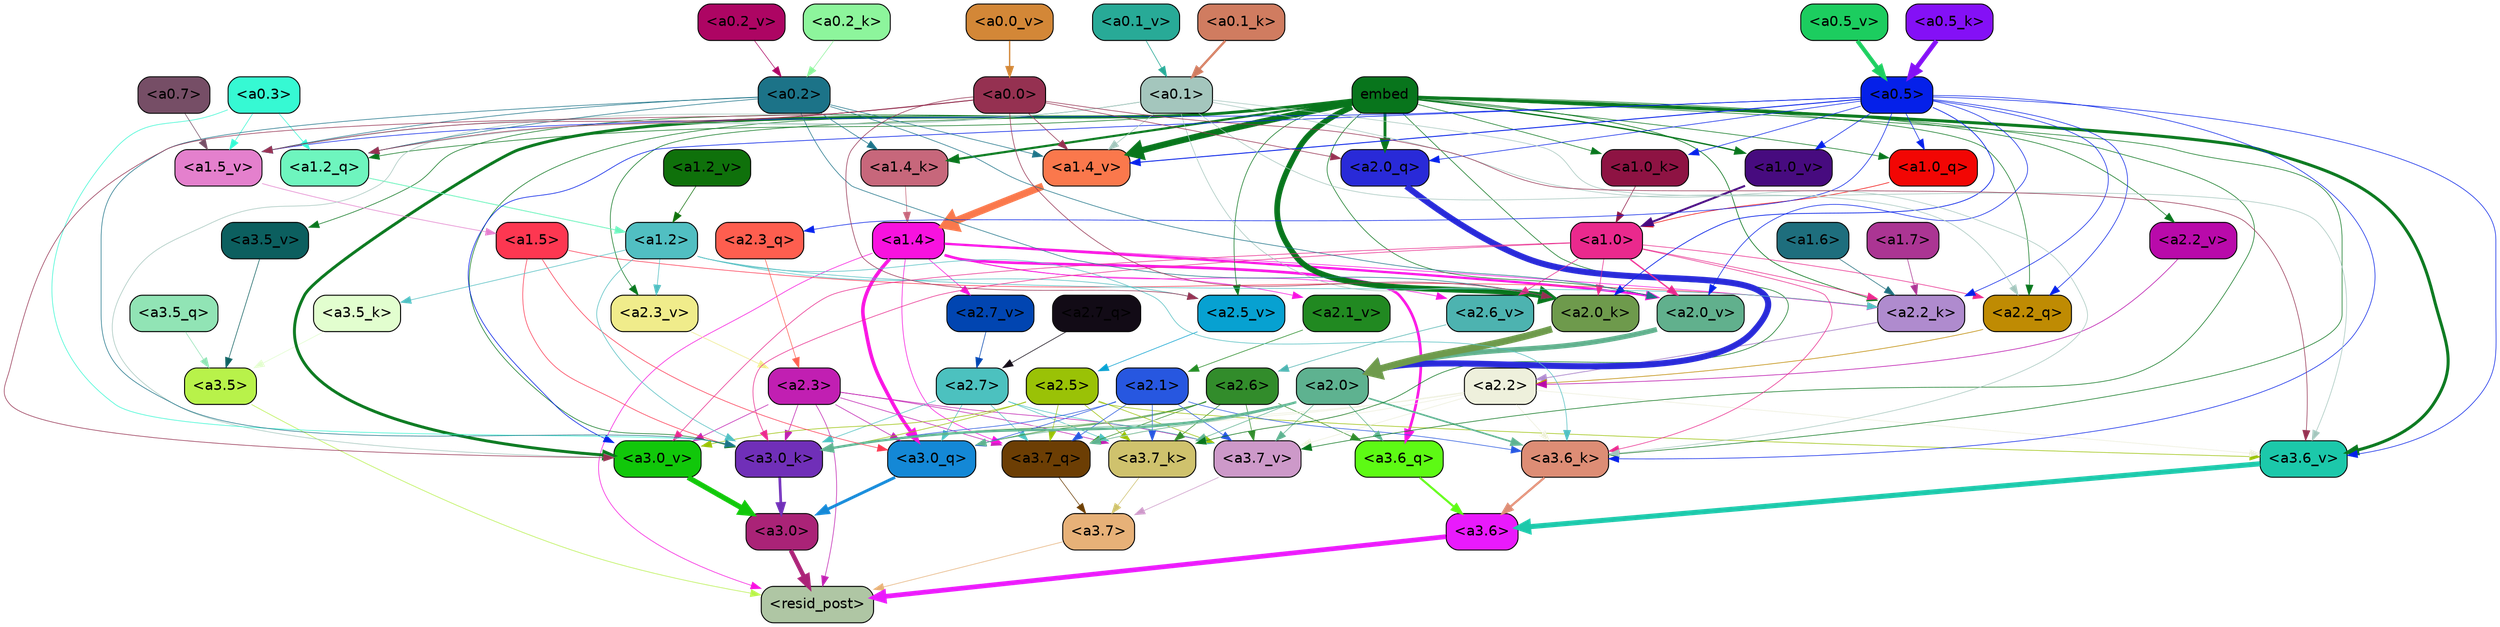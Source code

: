 strict digraph "" {
	graph [bgcolor=transparent,
		layout=dot,
		overlap=false,
		splines=true
	];
	"<a3.7>"	[color=black,
		fillcolor="#e7b178",
		fontname=Helvetica,
		shape=box,
		style="filled, rounded"];
	"<resid_post>"	[color=black,
		fillcolor="#afc6a4",
		fontname=Helvetica,
		shape=box,
		style="filled, rounded"];
	"<a3.7>" -> "<resid_post>"	[color="#e7b178",
		penwidth=0.6];
	"<a3.6>"	[color=black,
		fillcolor="#e91afc",
		fontname=Helvetica,
		shape=box,
		style="filled, rounded"];
	"<a3.6>" -> "<resid_post>"	[color="#e91afc",
		penwidth=4.6696330308914185];
	"<a3.5>"	[color=black,
		fillcolor="#b8f24a",
		fontname=Helvetica,
		shape=box,
		style="filled, rounded"];
	"<a3.5>" -> "<resid_post>"	[color="#b8f24a",
		penwidth=0.6];
	"<a3.0>"	[color=black,
		fillcolor="#aa2377",
		fontname=Helvetica,
		shape=box,
		style="filled, rounded"];
	"<a3.0>" -> "<resid_post>"	[color="#aa2377",
		penwidth=4.282557368278503];
	"<a2.3>"	[color=black,
		fillcolor="#c11fb2",
		fontname=Helvetica,
		shape=box,
		style="filled, rounded"];
	"<a2.3>" -> "<resid_post>"	[color="#c11fb2",
		penwidth=0.6];
	"<a3.7_q>"	[color=black,
		fillcolor="#6c3e04",
		fontname=Helvetica,
		shape=box,
		style="filled, rounded"];
	"<a2.3>" -> "<a3.7_q>"	[color="#c11fb2",
		penwidth=0.6];
	"<a3.0_q>"	[color=black,
		fillcolor="#1488d6",
		fontname=Helvetica,
		shape=box,
		style="filled, rounded"];
	"<a2.3>" -> "<a3.0_q>"	[color="#c11fb2",
		penwidth=0.6];
	"<a3.7_k>"	[color=black,
		fillcolor="#cfc26d",
		fontname=Helvetica,
		shape=box,
		style="filled, rounded"];
	"<a2.3>" -> "<a3.7_k>"	[color="#c11fb2",
		penwidth=0.6];
	"<a3.0_k>"	[color=black,
		fillcolor="#702fb8",
		fontname=Helvetica,
		shape=box,
		style="filled, rounded"];
	"<a2.3>" -> "<a3.0_k>"	[color="#c11fb2",
		penwidth=0.6];
	"<a3.7_v>"	[color=black,
		fillcolor="#cd99c9",
		fontname=Helvetica,
		shape=box,
		style="filled, rounded"];
	"<a2.3>" -> "<a3.7_v>"	[color="#c11fb2",
		penwidth=0.6];
	"<a3.0_v>"	[color=black,
		fillcolor="#11c70a",
		fontname=Helvetica,
		shape=box,
		style="filled, rounded"];
	"<a2.3>" -> "<a3.0_v>"	[color="#c11fb2",
		penwidth=0.6];
	"<a1.4>"	[color=black,
		fillcolor="#f812df",
		fontname=Helvetica,
		shape=box,
		style="filled, rounded"];
	"<a1.4>" -> "<resid_post>"	[color="#f812df",
		penwidth=0.6];
	"<a1.4>" -> "<a3.7_q>"	[color="#f812df",
		penwidth=0.6];
	"<a3.6_q>"	[color=black,
		fillcolor="#5dfa14",
		fontname=Helvetica,
		shape=box,
		style="filled, rounded"];
	"<a1.4>" -> "<a3.6_q>"	[color="#f812df",
		penwidth=2.6073555648326874];
	"<a1.4>" -> "<a3.0_q>"	[color="#f812df",
		penwidth=3.4971605762839317];
	"<a2.2_k>"	[color=black,
		fillcolor="#af8bce",
		fontname=Helvetica,
		shape=box,
		style="filled, rounded"];
	"<a1.4>" -> "<a2.2_k>"	[color="#f812df",
		penwidth=0.6];
	"<a2.7_v>"	[color=black,
		fillcolor="#0145b1",
		fontname=Helvetica,
		shape=box,
		style="filled, rounded"];
	"<a1.4>" -> "<a2.7_v>"	[color="#f812df",
		penwidth=0.6];
	"<a2.6_v>"	[color=black,
		fillcolor="#4db3b0",
		fontname=Helvetica,
		shape=box,
		style="filled, rounded"];
	"<a1.4>" -> "<a2.6_v>"	[color="#f812df",
		penwidth=0.6];
	"<a2.1_v>"	[color=black,
		fillcolor="#218921",
		fontname=Helvetica,
		shape=box,
		style="filled, rounded"];
	"<a1.4>" -> "<a2.1_v>"	[color="#f812df",
		penwidth=0.6];
	"<a2.0_v>"	[color=black,
		fillcolor="#61b08d",
		fontname=Helvetica,
		shape=box,
		style="filled, rounded"];
	"<a1.4>" -> "<a2.0_v>"	[color="#f812df",
		penwidth=2.268670678138733];
	"<a3.7_q>" -> "<a3.7>"	[color="#6c3e04",
		penwidth=0.6];
	"<a3.6_q>" -> "<a3.6>"	[color="#5dfa14",
		penwidth=2.03758105635643];
	"<a3.5_q>"	[color=black,
		fillcolor="#91e4b5",
		fontname=Helvetica,
		shape=box,
		style="filled, rounded"];
	"<a3.5_q>" -> "<a3.5>"	[color="#91e4b5",
		penwidth=0.6];
	"<a3.0_q>" -> "<a3.0>"	[color="#1488d6",
		penwidth=2.8638100624084473];
	"<a3.7_k>" -> "<a3.7>"	[color="#cfc26d",
		penwidth=0.6];
	"<a3.6_k>"	[color=black,
		fillcolor="#dd8d75",
		fontname=Helvetica,
		shape=box,
		style="filled, rounded"];
	"<a3.6_k>" -> "<a3.6>"	[color="#dd8d75",
		penwidth=2.174198240041733];
	"<a3.5_k>"	[color=black,
		fillcolor="#e2fecf",
		fontname=Helvetica,
		shape=box,
		style="filled, rounded"];
	"<a3.5_k>" -> "<a3.5>"	[color="#e2fecf",
		penwidth=0.6];
	"<a3.0_k>" -> "<a3.0>"	[color="#702fb8",
		penwidth=2.6274144649505615];
	"<a3.7_v>" -> "<a3.7>"	[color="#cd99c9",
		penwidth=0.6];
	"<a3.6_v>"	[color=black,
		fillcolor="#1cc8aa",
		fontname=Helvetica,
		shape=box,
		style="filled, rounded"];
	"<a3.6_v>" -> "<a3.6>"	[color="#1cc8aa",
		penwidth=5.002329230308533];
	"<a3.5_v>"	[color=black,
		fillcolor="#0c5f5f",
		fontname=Helvetica,
		shape=box,
		style="filled, rounded"];
	"<a3.5_v>" -> "<a3.5>"	[color="#0c5f5f",
		penwidth=0.6];
	"<a3.0_v>" -> "<a3.0>"	[color="#11c70a",
		penwidth=5.188832879066467];
	"<a2.7>"	[color=black,
		fillcolor="#4cc1bf",
		fontname=Helvetica,
		shape=box,
		style="filled, rounded"];
	"<a2.7>" -> "<a3.7_q>"	[color="#4cc1bf",
		penwidth=0.6];
	"<a2.7>" -> "<a3.0_q>"	[color="#4cc1bf",
		penwidth=0.6];
	"<a2.7>" -> "<a3.7_k>"	[color="#4cc1bf",
		penwidth=0.6];
	"<a2.7>" -> "<a3.0_k>"	[color="#4cc1bf",
		penwidth=0.6];
	"<a2.7>" -> "<a3.7_v>"	[color="#4cc1bf",
		penwidth=0.6];
	"<a2.6>"	[color=black,
		fillcolor="#328c2b",
		fontname=Helvetica,
		shape=box,
		style="filled, rounded"];
	"<a2.6>" -> "<a3.7_q>"	[color="#328c2b",
		penwidth=0.6];
	"<a2.6>" -> "<a3.6_q>"	[color="#328c2b",
		penwidth=0.6];
	"<a2.6>" -> "<a3.0_q>"	[color="#328c2b",
		penwidth=0.6];
	"<a2.6>" -> "<a3.7_k>"	[color="#328c2b",
		penwidth=0.6];
	"<a2.6>" -> "<a3.0_k>"	[color="#328c2b",
		penwidth=0.6];
	"<a2.6>" -> "<a3.7_v>"	[color="#328c2b",
		penwidth=0.6];
	"<a2.5>"	[color=black,
		fillcolor="#9ac206",
		fontname=Helvetica,
		shape=box,
		style="filled, rounded"];
	"<a2.5>" -> "<a3.7_q>"	[color="#9ac206",
		penwidth=0.6];
	"<a2.5>" -> "<a3.7_k>"	[color="#9ac206",
		penwidth=0.6];
	"<a2.5>" -> "<a3.0_k>"	[color="#9ac206",
		penwidth=0.6];
	"<a2.5>" -> "<a3.7_v>"	[color="#9ac206",
		penwidth=0.6];
	"<a2.5>" -> "<a3.6_v>"	[color="#9ac206",
		penwidth=0.6];
	"<a2.5>" -> "<a3.0_v>"	[color="#9ac206",
		penwidth=0.6];
	"<a2.2>"	[color=black,
		fillcolor="#eef0dc",
		fontname=Helvetica,
		shape=box,
		style="filled, rounded"];
	"<a2.2>" -> "<a3.7_q>"	[color="#eef0dc",
		penwidth=0.6];
	"<a2.2>" -> "<a3.7_k>"	[color="#eef0dc",
		penwidth=0.6];
	"<a2.2>" -> "<a3.6_k>"	[color="#eef0dc",
		penwidth=0.6];
	"<a2.2>" -> "<a3.0_k>"	[color="#eef0dc",
		penwidth=0.6];
	"<a2.2>" -> "<a3.7_v>"	[color="#eef0dc",
		penwidth=0.6];
	"<a2.2>" -> "<a3.6_v>"	[color="#eef0dc",
		penwidth=0.6];
	"<a2.1>"	[color=black,
		fillcolor="#2757e0",
		fontname=Helvetica,
		shape=box,
		style="filled, rounded"];
	"<a2.1>" -> "<a3.7_q>"	[color="#2757e0",
		penwidth=0.6];
	"<a2.1>" -> "<a3.0_q>"	[color="#2757e0",
		penwidth=0.6];
	"<a2.1>" -> "<a3.7_k>"	[color="#2757e0",
		penwidth=0.6];
	"<a2.1>" -> "<a3.6_k>"	[color="#2757e0",
		penwidth=0.6];
	"<a2.1>" -> "<a3.0_k>"	[color="#2757e0",
		penwidth=0.6];
	"<a2.1>" -> "<a3.7_v>"	[color="#2757e0",
		penwidth=0.6];
	"<a2.0>"	[color=black,
		fillcolor="#5eb290",
		fontname=Helvetica,
		shape=box,
		style="filled, rounded"];
	"<a2.0>" -> "<a3.7_q>"	[color="#5eb290",
		penwidth=0.6];
	"<a2.0>" -> "<a3.6_q>"	[color="#5eb290",
		penwidth=0.6];
	"<a2.0>" -> "<a3.0_q>"	[color="#5eb290",
		penwidth=0.6];
	"<a2.0>" -> "<a3.7_k>"	[color="#5eb290",
		penwidth=0.6];
	"<a2.0>" -> "<a3.6_k>"	[color="#5eb290",
		penwidth=1.5568191409111023];
	"<a2.0>" -> "<a3.0_k>"	[color="#5eb290",
		penwidth=2.270527422428131];
	"<a2.0>" -> "<a3.7_v>"	[color="#5eb290",
		penwidth=0.6];
	"<a1.5>"	[color=black,
		fillcolor="#fd3751",
		fontname=Helvetica,
		shape=box,
		style="filled, rounded"];
	"<a1.5>" -> "<a3.0_q>"	[color="#fd3751",
		penwidth=0.6];
	"<a1.5>" -> "<a3.0_k>"	[color="#fd3751",
		penwidth=0.6];
	"<a1.5>" -> "<a2.2_k>"	[color="#fd3751",
		penwidth=0.6];
	embed	[color=black,
		fillcolor="#08751c",
		fontname=Helvetica,
		shape=box,
		style="filled, rounded"];
	embed -> "<a3.7_k>"	[color="#08751c",
		penwidth=0.6];
	embed -> "<a3.6_k>"	[color="#08751c",
		penwidth=0.6];
	embed -> "<a3.0_k>"	[color="#08751c",
		penwidth=0.6];
	embed -> "<a3.7_v>"	[color="#08751c",
		penwidth=0.6];
	embed -> "<a3.6_v>"	[color="#08751c",
		penwidth=2.9588699340820312];
	embed -> "<a3.5_v>"	[color="#08751c",
		penwidth=0.6];
	embed -> "<a3.0_v>"	[color="#08751c",
		penwidth=2.8686431646347046];
	"<a2.2_q>"	[color=black,
		fillcolor="#bf8b03",
		fontname=Helvetica,
		shape=box,
		style="filled, rounded"];
	embed -> "<a2.2_q>"	[color="#08751c",
		penwidth=0.6];
	"<a2.0_q>"	[color=black,
		fillcolor="#292ad8",
		fontname=Helvetica,
		shape=box,
		style="filled, rounded"];
	embed -> "<a2.0_q>"	[color="#08751c",
		penwidth=2.7617180347442627];
	embed -> "<a2.2_k>"	[color="#08751c",
		penwidth=0.67606520652771];
	"<a2.0_k>"	[color=black,
		fillcolor="#6e9a4c",
		fontname=Helvetica,
		shape=box,
		style="filled, rounded"];
	embed -> "<a2.0_k>"	[color="#08751c",
		penwidth=5.615107178688049];
	"<a2.5_v>"	[color=black,
		fillcolor="#07a1d1",
		fontname=Helvetica,
		shape=box,
		style="filled, rounded"];
	embed -> "<a2.5_v>"	[color="#08751c",
		penwidth=0.6];
	"<a2.3_v>"	[color=black,
		fillcolor="#f0ec8b",
		fontname=Helvetica,
		shape=box,
		style="filled, rounded"];
	embed -> "<a2.3_v>"	[color="#08751c",
		penwidth=0.6];
	"<a2.2_v>"	[color=black,
		fillcolor="#b90aaa",
		fontname=Helvetica,
		shape=box,
		style="filled, rounded"];
	embed -> "<a2.2_v>"	[color="#08751c",
		penwidth=0.6];
	embed -> "<a2.0_v>"	[color="#08751c",
		penwidth=0.6];
	"<a1.2_q>"	[color=black,
		fillcolor="#6ef5be",
		fontname=Helvetica,
		shape=box,
		style="filled, rounded"];
	embed -> "<a1.2_q>"	[color="#08751c",
		penwidth=0.6];
	"<a1.0_q>"	[color=black,
		fillcolor="#f20604",
		fontname=Helvetica,
		shape=box,
		style="filled, rounded"];
	embed -> "<a1.0_q>"	[color="#08751c",
		penwidth=0.6];
	"<a1.4_k>"	[color=black,
		fillcolor="#c7677b",
		fontname=Helvetica,
		shape=box,
		style="filled, rounded"];
	embed -> "<a1.4_k>"	[color="#08751c",
		penwidth=2.1468217372894287];
	"<a1.0_k>"	[color=black,
		fillcolor="#8e1343",
		fontname=Helvetica,
		shape=box,
		style="filled, rounded"];
	embed -> "<a1.0_k>"	[color="#08751c",
		penwidth=0.6];
	"<a1.4_v>"	[color=black,
		fillcolor="#fa784c",
		fontname=Helvetica,
		shape=box,
		style="filled, rounded"];
	embed -> "<a1.4_v>"	[color="#08751c",
		penwidth=6.189999580383301];
	"<a1.0_v>"	[color=black,
		fillcolor="#470b7f",
		fontname=Helvetica,
		shape=box,
		style="filled, rounded"];
	embed -> "<a1.0_v>"	[color="#08751c",
		penwidth=1.3123979568481445];
	"<a1.2>"	[color=black,
		fillcolor="#51bfc2",
		fontname=Helvetica,
		shape=box,
		style="filled, rounded"];
	"<a1.2>" -> "<a3.6_k>"	[color="#51bfc2",
		penwidth=0.6];
	"<a1.2>" -> "<a3.5_k>"	[color="#51bfc2",
		penwidth=0.6];
	"<a1.2>" -> "<a3.0_k>"	[color="#51bfc2",
		penwidth=0.6];
	"<a1.2>" -> "<a2.2_k>"	[color="#51bfc2",
		penwidth=0.6];
	"<a1.2>" -> "<a2.5_v>"	[color="#51bfc2",
		penwidth=0.6];
	"<a1.2>" -> "<a2.3_v>"	[color="#51bfc2",
		penwidth=0.6];
	"<a1.0>"	[color=black,
		fillcolor="#ea298d",
		fontname=Helvetica,
		shape=box,
		style="filled, rounded"];
	"<a1.0>" -> "<a3.6_k>"	[color="#ea298d",
		penwidth=0.6];
	"<a1.0>" -> "<a3.0_k>"	[color="#ea298d",
		penwidth=0.6];
	"<a1.0>" -> "<a3.0_v>"	[color="#ea298d",
		penwidth=0.6];
	"<a1.0>" -> "<a2.2_q>"	[color="#ea298d",
		penwidth=0.6];
	"<a1.0>" -> "<a2.2_k>"	[color="#ea298d",
		penwidth=0.6];
	"<a1.0>" -> "<a2.0_k>"	[color="#ea298d",
		penwidth=0.6];
	"<a1.0>" -> "<a2.6_v>"	[color="#ea298d",
		penwidth=0.6];
	"<a1.0>" -> "<a2.0_v>"	[color="#ea298d",
		penwidth=1.27996826171875];
	"<a0.5>"	[color=black,
		fillcolor="#0520e9",
		fontname=Helvetica,
		shape=box,
		style="filled, rounded"];
	"<a0.5>" -> "<a3.6_k>"	[color="#0520e9",
		penwidth=0.6];
	"<a0.5>" -> "<a3.6_v>"	[color="#0520e9",
		penwidth=0.6];
	"<a0.5>" -> "<a3.0_v>"	[color="#0520e9",
		penwidth=0.6421224474906921];
	"<a2.3_q>"	[color=black,
		fillcolor="#fe5e4f",
		fontname=Helvetica,
		shape=box,
		style="filled, rounded"];
	"<a0.5>" -> "<a2.3_q>"	[color="#0520e9",
		penwidth=0.6];
	"<a0.5>" -> "<a2.2_q>"	[color="#0520e9",
		penwidth=0.6];
	"<a0.5>" -> "<a2.0_q>"	[color="#0520e9",
		penwidth=0.6];
	"<a0.5>" -> "<a2.2_k>"	[color="#0520e9",
		penwidth=0.6];
	"<a0.5>" -> "<a2.0_k>"	[color="#0520e9",
		penwidth=0.7151575088500977];
	"<a0.5>" -> "<a2.0_v>"	[color="#0520e9",
		penwidth=0.6];
	"<a0.5>" -> "<a1.0_q>"	[color="#0520e9",
		penwidth=0.6];
	"<a0.5>" -> "<a1.0_k>"	[color="#0520e9",
		penwidth=0.6];
	"<a1.5_v>"	[color=black,
		fillcolor="#e480cd",
		fontname=Helvetica,
		shape=box,
		style="filled, rounded"];
	"<a0.5>" -> "<a1.5_v>"	[color="#0520e9",
		penwidth=0.6];
	"<a0.5>" -> "<a1.4_v>"	[color="#0520e9",
		penwidth=0.8927993774414062];
	"<a0.5>" -> "<a1.0_v>"	[color="#0520e9",
		penwidth=0.6];
	"<a0.1>"	[color=black,
		fillcolor="#a4c6bd",
		fontname=Helvetica,
		shape=box,
		style="filled, rounded"];
	"<a0.1>" -> "<a3.6_k>"	[color="#a4c6bd",
		penwidth=0.6];
	"<a0.1>" -> "<a3.6_v>"	[color="#a4c6bd",
		penwidth=0.6];
	"<a0.1>" -> "<a3.0_v>"	[color="#a4c6bd",
		penwidth=0.6];
	"<a0.1>" -> "<a2.2_q>"	[color="#a4c6bd",
		penwidth=0.6];
	"<a0.1>" -> "<a2.0_k>"	[color="#a4c6bd",
		penwidth=0.6];
	"<a0.1>" -> "<a1.2_q>"	[color="#a4c6bd",
		penwidth=0.6];
	"<a0.1>" -> "<a1.5_v>"	[color="#a4c6bd",
		penwidth=0.6];
	"<a0.1>" -> "<a1.4_v>"	[color="#a4c6bd",
		penwidth=0.6];
	"<a0.3>"	[color=black,
		fillcolor="#36f9d3",
		fontname=Helvetica,
		shape=box,
		style="filled, rounded"];
	"<a0.3>" -> "<a3.0_k>"	[color="#36f9d3",
		penwidth=0.6];
	"<a0.3>" -> "<a1.2_q>"	[color="#36f9d3",
		penwidth=0.6];
	"<a0.3>" -> "<a1.5_v>"	[color="#36f9d3",
		penwidth=0.6];
	"<a0.2>"	[color=black,
		fillcolor="#1c7388",
		fontname=Helvetica,
		shape=box,
		style="filled, rounded"];
	"<a0.2>" -> "<a3.0_k>"	[color="#1c7388",
		penwidth=0.6];
	"<a0.2>" -> "<a2.0_k>"	[color="#1c7388",
		penwidth=0.6];
	"<a0.2>" -> "<a2.0_v>"	[color="#1c7388",
		penwidth=0.6];
	"<a0.2>" -> "<a1.2_q>"	[color="#1c7388",
		penwidth=0.6];
	"<a0.2>" -> "<a1.4_k>"	[color="#1c7388",
		penwidth=0.6];
	"<a0.2>" -> "<a1.5_v>"	[color="#1c7388",
		penwidth=0.6];
	"<a0.2>" -> "<a1.4_v>"	[color="#1c7388",
		penwidth=0.6];
	"<a0.0>"	[color=black,
		fillcolor="#953151",
		fontname=Helvetica,
		shape=box,
		style="filled, rounded"];
	"<a0.0>" -> "<a3.6_v>"	[color="#953151",
		penwidth=0.6];
	"<a0.0>" -> "<a3.0_v>"	[color="#953151",
		penwidth=0.6];
	"<a0.0>" -> "<a2.0_q>"	[color="#953151",
		penwidth=0.6];
	"<a0.0>" -> "<a2.0_k>"	[color="#953151",
		penwidth=0.6];
	"<a0.0>" -> "<a2.5_v>"	[color="#953151",
		penwidth=0.6];
	"<a0.0>" -> "<a1.2_q>"	[color="#953151",
		penwidth=0.6];
	"<a0.0>" -> "<a1.5_v>"	[color="#953151",
		penwidth=0.6];
	"<a0.0>" -> "<a1.4_v>"	[color="#953151",
		penwidth=0.6];
	"<a2.7_q>"	[color=black,
		fillcolor="#120b16",
		fontname=Helvetica,
		shape=box,
		style="filled, rounded"];
	"<a2.7_q>" -> "<a2.7>"	[color="#120b16",
		penwidth=0.6];
	"<a2.3_q>" -> "<a2.3>"	[color="#fe5e4f",
		penwidth=0.6];
	"<a2.2_q>" -> "<a2.2>"	[color="#bf8b03",
		penwidth=0.6340763568878174];
	"<a2.0_q>" -> "<a2.0>"	[color="#292ad8",
		penwidth=6.0160088539123535];
	"<a2.2_k>" -> "<a2.2>"	[color="#af8bce",
		penwidth=0.7764816284179688];
	"<a2.0_k>" -> "<a2.0>"	[color="#6e9a4c",
		penwidth=6.773025274276733];
	"<a2.7_v>" -> "<a2.7>"	[color="#0145b1",
		penwidth=0.6];
	"<a2.6_v>" -> "<a2.6>"	[color="#4db3b0",
		penwidth=0.6];
	"<a2.5_v>" -> "<a2.5>"	[color="#07a1d1",
		penwidth=0.6];
	"<a2.3_v>" -> "<a2.3>"	[color="#f0ec8b",
		penwidth=0.6];
	"<a2.2_v>" -> "<a2.2>"	[color="#b90aaa",
		penwidth=0.6];
	"<a2.1_v>" -> "<a2.1>"	[color="#218921",
		penwidth=0.6];
	"<a2.0_v>" -> "<a2.0>"	[color="#61b08d",
		penwidth=4.906715989112854];
	"<a1.7>"	[color=black,
		fillcolor="#ab3593",
		fontname=Helvetica,
		shape=box,
		style="filled, rounded"];
	"<a1.7>" -> "<a2.2_k>"	[color="#ab3593",
		penwidth=0.6];
	"<a1.6>"	[color=black,
		fillcolor="#1e6e7d",
		fontname=Helvetica,
		shape=box,
		style="filled, rounded"];
	"<a1.6>" -> "<a2.2_k>"	[color="#1e6e7d",
		penwidth=0.6];
	"<a1.2_q>" -> "<a1.2>"	[color="#6ef5be",
		penwidth=0.836545467376709];
	"<a1.0_q>" -> "<a1.0>"	[color="#f20604",
		penwidth=0.6];
	"<a1.4_k>" -> "<a1.4>"	[color="#c7677b",
		penwidth=0.6];
	"<a1.0_k>" -> "<a1.0>"	[color="#8e1343",
		penwidth=0.6];
	"<a1.5_v>" -> "<a1.5>"	[color="#e480cd",
		penwidth=0.6];
	"<a1.4_v>" -> "<a1.4>"	[color="#fa784c",
		penwidth=7.093163728713989];
	"<a1.2_v>"	[color=black,
		fillcolor="#0f710b",
		fontname=Helvetica,
		shape=box,
		style="filled, rounded"];
	"<a1.2_v>" -> "<a1.2>"	[color="#0f710b",
		penwidth=0.6];
	"<a1.0_v>" -> "<a1.0>"	[color="#470b7f",
		penwidth=1.9666723012924194];
	"<a0.7>"	[color=black,
		fillcolor="#764e66",
		fontname=Helvetica,
		shape=box,
		style="filled, rounded"];
	"<a0.7>" -> "<a1.5_v>"	[color="#764e66",
		penwidth=0.6];
	"<a0.5_k>"	[color=black,
		fillcolor="#8410f6",
		fontname=Helvetica,
		shape=box,
		style="filled, rounded"];
	"<a0.5_k>" -> "<a0.5>"	[color="#8410f6",
		penwidth=4.577519536018372];
	"<a0.2_k>"	[color=black,
		fillcolor="#8df59c",
		fontname=Helvetica,
		shape=box,
		style="filled, rounded"];
	"<a0.2_k>" -> "<a0.2>"	[color="#8df59c",
		penwidth=0.6];
	"<a0.1_k>"	[color=black,
		fillcolor="#d07c60",
		fontname=Helvetica,
		shape=box,
		style="filled, rounded"];
	"<a0.1_k>" -> "<a0.1>"	[color="#d07c60",
		penwidth=2.2273199558258057];
	"<a0.5_v>"	[color=black,
		fillcolor="#1ccd5f",
		fontname=Helvetica,
		shape=box,
		style="filled, rounded"];
	"<a0.5_v>" -> "<a0.5>"	[color="#1ccd5f",
		penwidth=4.062177300453186];
	"<a0.2_v>"	[color=black,
		fillcolor="#ad0563",
		fontname=Helvetica,
		shape=box,
		style="filled, rounded"];
	"<a0.2_v>" -> "<a0.2>"	[color="#ad0563",
		penwidth=0.6];
	"<a0.1_v>"	[color=black,
		fillcolor="#28aa97",
		fontname=Helvetica,
		shape=box,
		style="filled, rounded"];
	"<a0.1_v>" -> "<a0.1>"	[color="#28aa97",
		penwidth=0.654442310333252];
	"<a0.0_v>"	[color=black,
		fillcolor="#d38737",
		fontname=Helvetica,
		shape=box,
		style="filled, rounded"];
	"<a0.0_v>" -> "<a0.0>"	[color="#d38737",
		penwidth=1.307939052581787];
}

